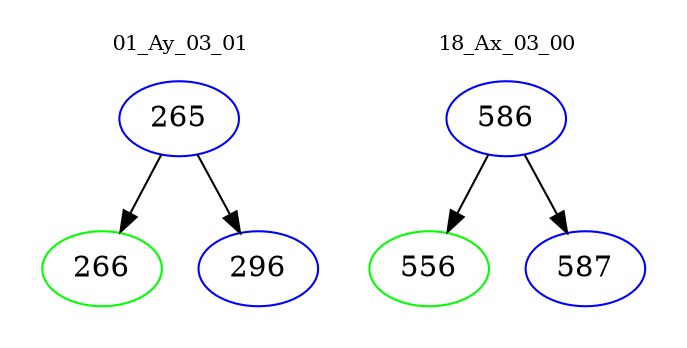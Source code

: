 digraph{
subgraph cluster_0 {
color = white
label = "01_Ay_03_01";
fontsize=10;
T0_265 [label="265", color="blue"]
T0_265 -> T0_266 [color="black"]
T0_266 [label="266", color="green"]
T0_265 -> T0_296 [color="black"]
T0_296 [label="296", color="blue"]
}
subgraph cluster_1 {
color = white
label = "18_Ax_03_00";
fontsize=10;
T1_586 [label="586", color="blue"]
T1_586 -> T1_556 [color="black"]
T1_556 [label="556", color="green"]
T1_586 -> T1_587 [color="black"]
T1_587 [label="587", color="blue"]
}
}
